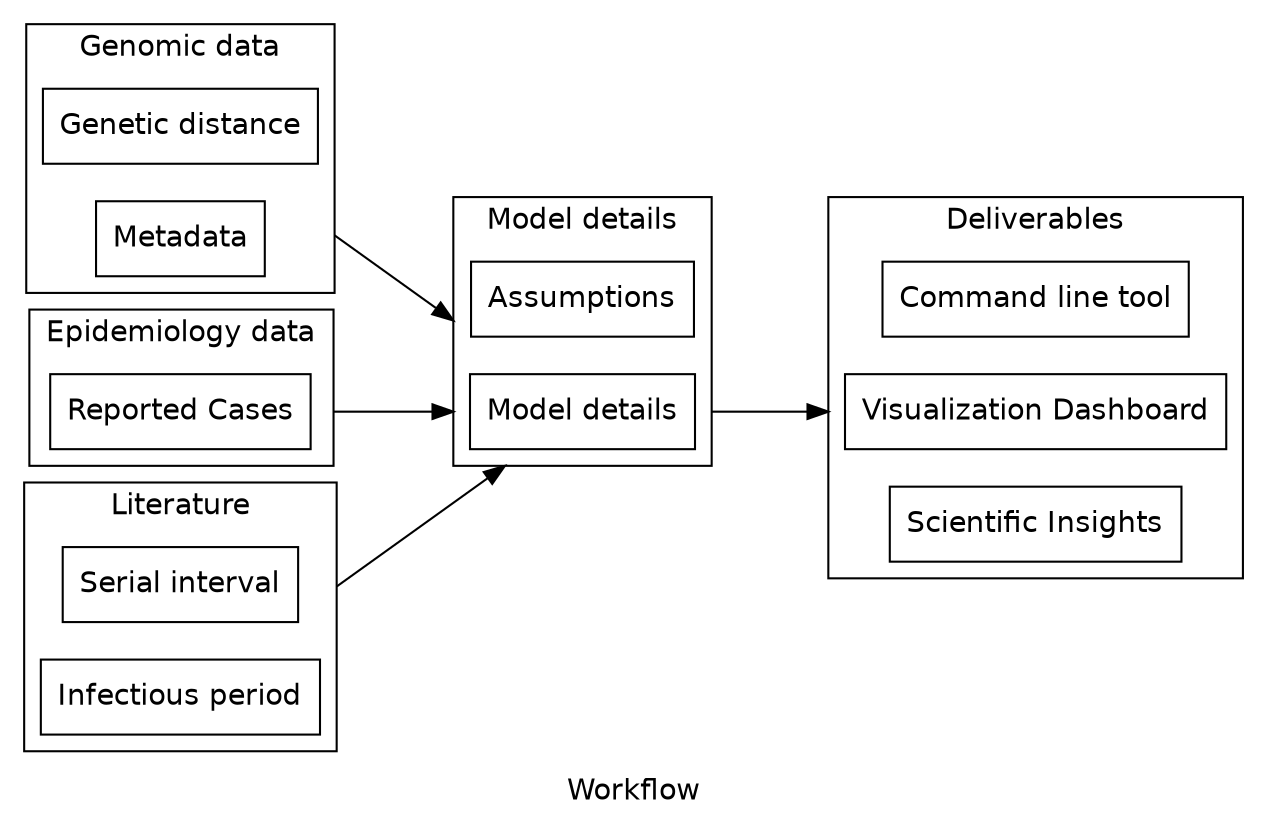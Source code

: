 digraph D {
    graph [pad="0.05", nodesep="0.25", ranksep="1", rankdir = LR, fontname="Helvetica"];
    node[shape=rect, fontname="Helvetica"];
    compound=true;
    label="Workflow";
    splines="false";

    subgraph cluster0 {
        label="Genomic data";
        gen [label="Genetic distance"];
        metadata [label="Metadata"];
    }
    
    subgraph cluster1 {
        label="Epidemiology data";
        cases [label="Reported Cases"];
    }

    subgraph cluster2 {
        label="Literature";
        serial [label="Serial interval"];
        infectious [label="Infectious period"];

	}

    subgraph cluster3 {
        label = "Model details";
        assumptions [label="Assumptions"];
        model [label="Model details"];
    }

    subgraph cluster4 {
        label = "Deliverables";
        cli [label="Command line tool"];
        viz [label="Visualization Dashboard"];
        insights [label="Scientific Insights"];
    }

    gen -> model [ltail=cluster0,lhead=cluster3];
    cases -> model [ltail=cluster1,lhead=cluster3];
    infectious -> model [ltail=cluster2,lhead=cluster3];

    model -> viz [ltail=cluster3,lhead=cluster4];
}